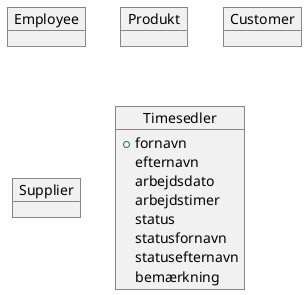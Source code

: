 @startuml
object Employee {

}
object Produkt
object Customer
object Supplier
object Timesedler {
    + fornavn
    efternavn
    arbejdsdato
    arbejdstimer
    status
    statusfornavn
    statusefternavn
    bemærkning
}
@enduml

